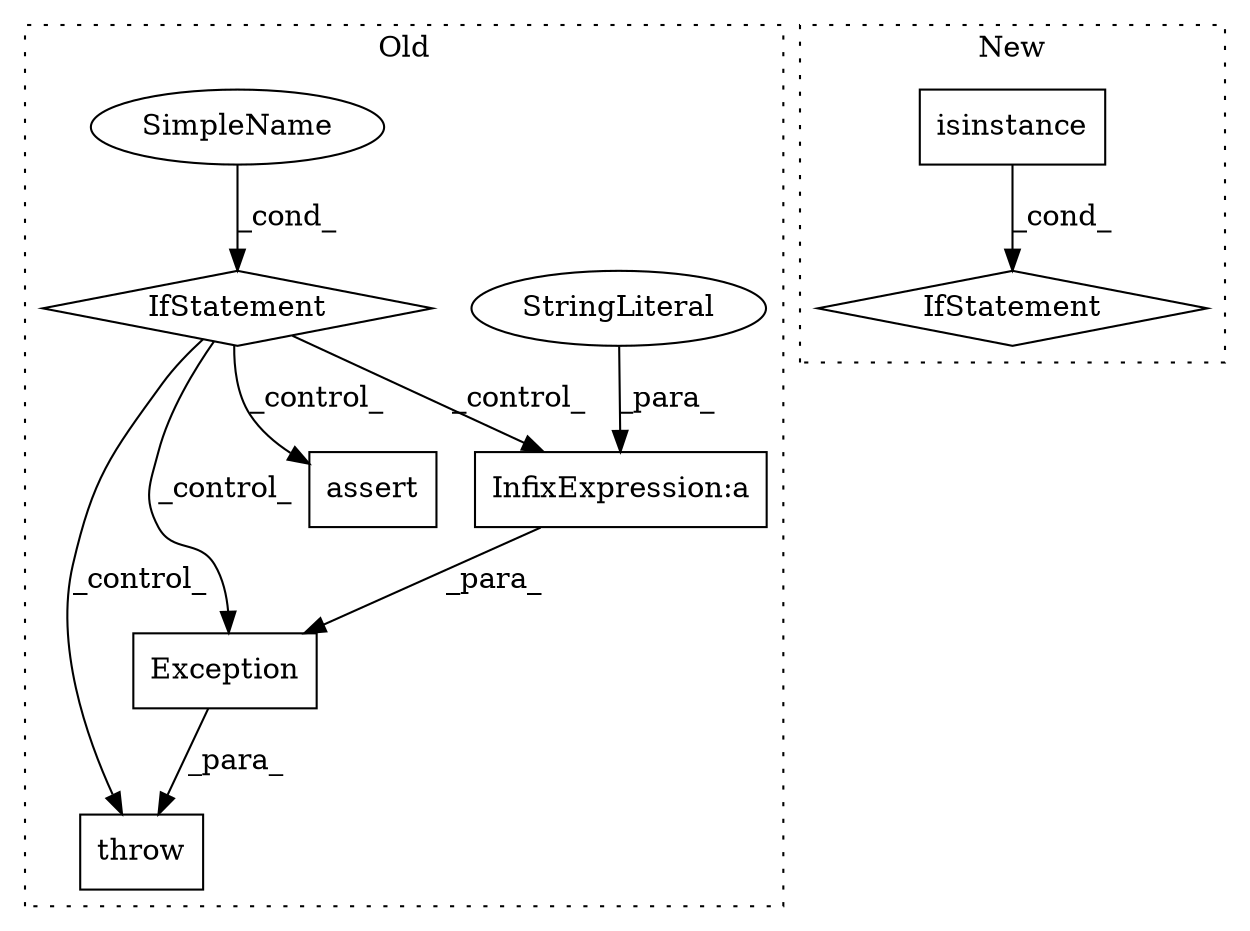 digraph G {
subgraph cluster0 {
1 [label="Exception" a="32" s="2050,2161" l="10,2" shape="box"];
3 [label="throw" a="53" s="2044" l="6" shape="box"];
4 [label="SimpleName" a="42" s="" l="" shape="ellipse"];
6 [label="IfStatement" a="25" s="1806,1839" l="4,2" shape="diamond"];
7 [label="InfixExpression:a" a="27" s="2124" l="10" shape="box"];
8 [label="StringLiteral" a="45" s="2060" l="64" shape="ellipse"];
9 [label="assert" a="6" s="1926" l="7" shape="box"];
label = "Old";
style="dotted";
}
subgraph cluster1 {
2 [label="isinstance" a="32" s="2793,2809" l="11,1" shape="box"];
5 [label="IfStatement" a="25" s="2789,2810" l="4,2" shape="diamond"];
label = "New";
style="dotted";
}
1 -> 3 [label="_para_"];
2 -> 5 [label="_cond_"];
4 -> 6 [label="_cond_"];
6 -> 1 [label="_control_"];
6 -> 9 [label="_control_"];
6 -> 7 [label="_control_"];
6 -> 3 [label="_control_"];
7 -> 1 [label="_para_"];
8 -> 7 [label="_para_"];
}